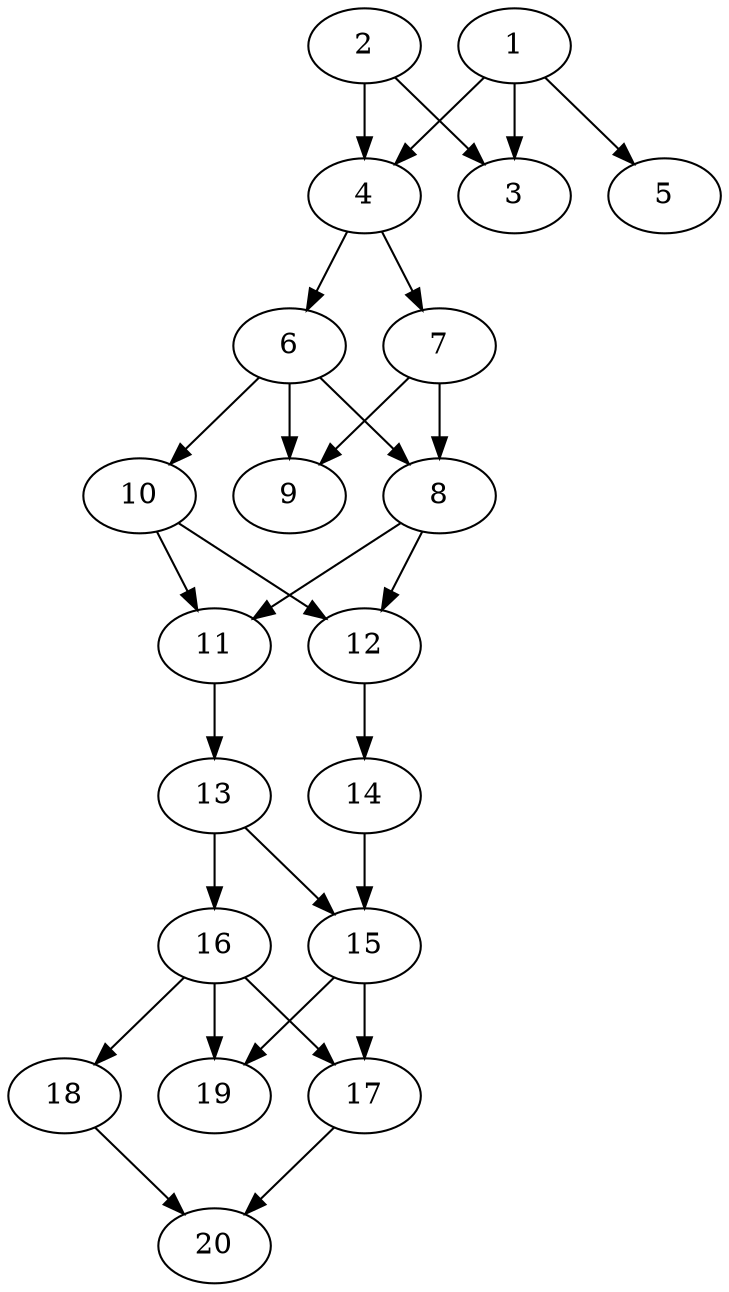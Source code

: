 // DAG automatically generated by daggen at Sat Jul 27 15:36:23 2019
// ./daggen --dot -n 20 --ccr 0.3 --fat 0.4 --regular 0.5 --density 0.7 --mindata 5242880 --maxdata 52428800 
digraph G {
  1 [size="65324373", alpha="0.11", expect_size="19597312"] 
  1 -> 3 [size ="19597312"]
  1 -> 4 [size ="19597312"]
  1 -> 5 [size ="19597312"]
  2 [size="21517653", alpha="0.06", expect_size="6455296"] 
  2 -> 3 [size ="6455296"]
  2 -> 4 [size ="6455296"]
  3 [size="91460267", alpha="0.03", expect_size="27438080"] 
  4 [size="150568960", alpha="0.03", expect_size="45170688"] 
  4 -> 6 [size ="45170688"]
  4 -> 7 [size ="45170688"]
  5 [size="113773227", alpha="0.03", expect_size="34131968"] 
  6 [size="47223467", alpha="0.09", expect_size="14167040"] 
  6 -> 8 [size ="14167040"]
  6 -> 9 [size ="14167040"]
  6 -> 10 [size ="14167040"]
  7 [size="120439467", alpha="0.02", expect_size="36131840"] 
  7 -> 8 [size ="36131840"]
  7 -> 9 [size ="36131840"]
  8 [size="106704213", alpha="0.13", expect_size="32011264"] 
  8 -> 11 [size ="32011264"]
  8 -> 12 [size ="32011264"]
  9 [size="158071467", alpha="0.19", expect_size="47421440"] 
  10 [size="60023467", alpha="0.14", expect_size="18007040"] 
  10 -> 11 [size ="18007040"]
  10 -> 12 [size ="18007040"]
  11 [size="149975040", alpha="0.10", expect_size="44992512"] 
  11 -> 13 [size ="44992512"]
  12 [size="82790400", alpha="0.11", expect_size="24837120"] 
  12 -> 14 [size ="24837120"]
  13 [size="130399573", alpha="0.07", expect_size="39119872"] 
  13 -> 15 [size ="39119872"]
  13 -> 16 [size ="39119872"]
  14 [size="153299627", alpha="0.17", expect_size="45989888"] 
  14 -> 15 [size ="45989888"]
  15 [size="18677760", alpha="0.02", expect_size="5603328"] 
  15 -> 17 [size ="5603328"]
  15 -> 19 [size ="5603328"]
  16 [size="41311573", alpha="0.06", expect_size="12393472"] 
  16 -> 17 [size ="12393472"]
  16 -> 18 [size ="12393472"]
  16 -> 19 [size ="12393472"]
  17 [size="110957227", alpha="0.19", expect_size="33287168"] 
  17 -> 20 [size ="33287168"]
  18 [size="125702827", alpha="0.17", expect_size="37710848"] 
  18 -> 20 [size ="37710848"]
  19 [size="71195307", alpha="0.06", expect_size="21358592"] 
  20 [size="60770987", alpha="0.19", expect_size="18231296"] 
}

